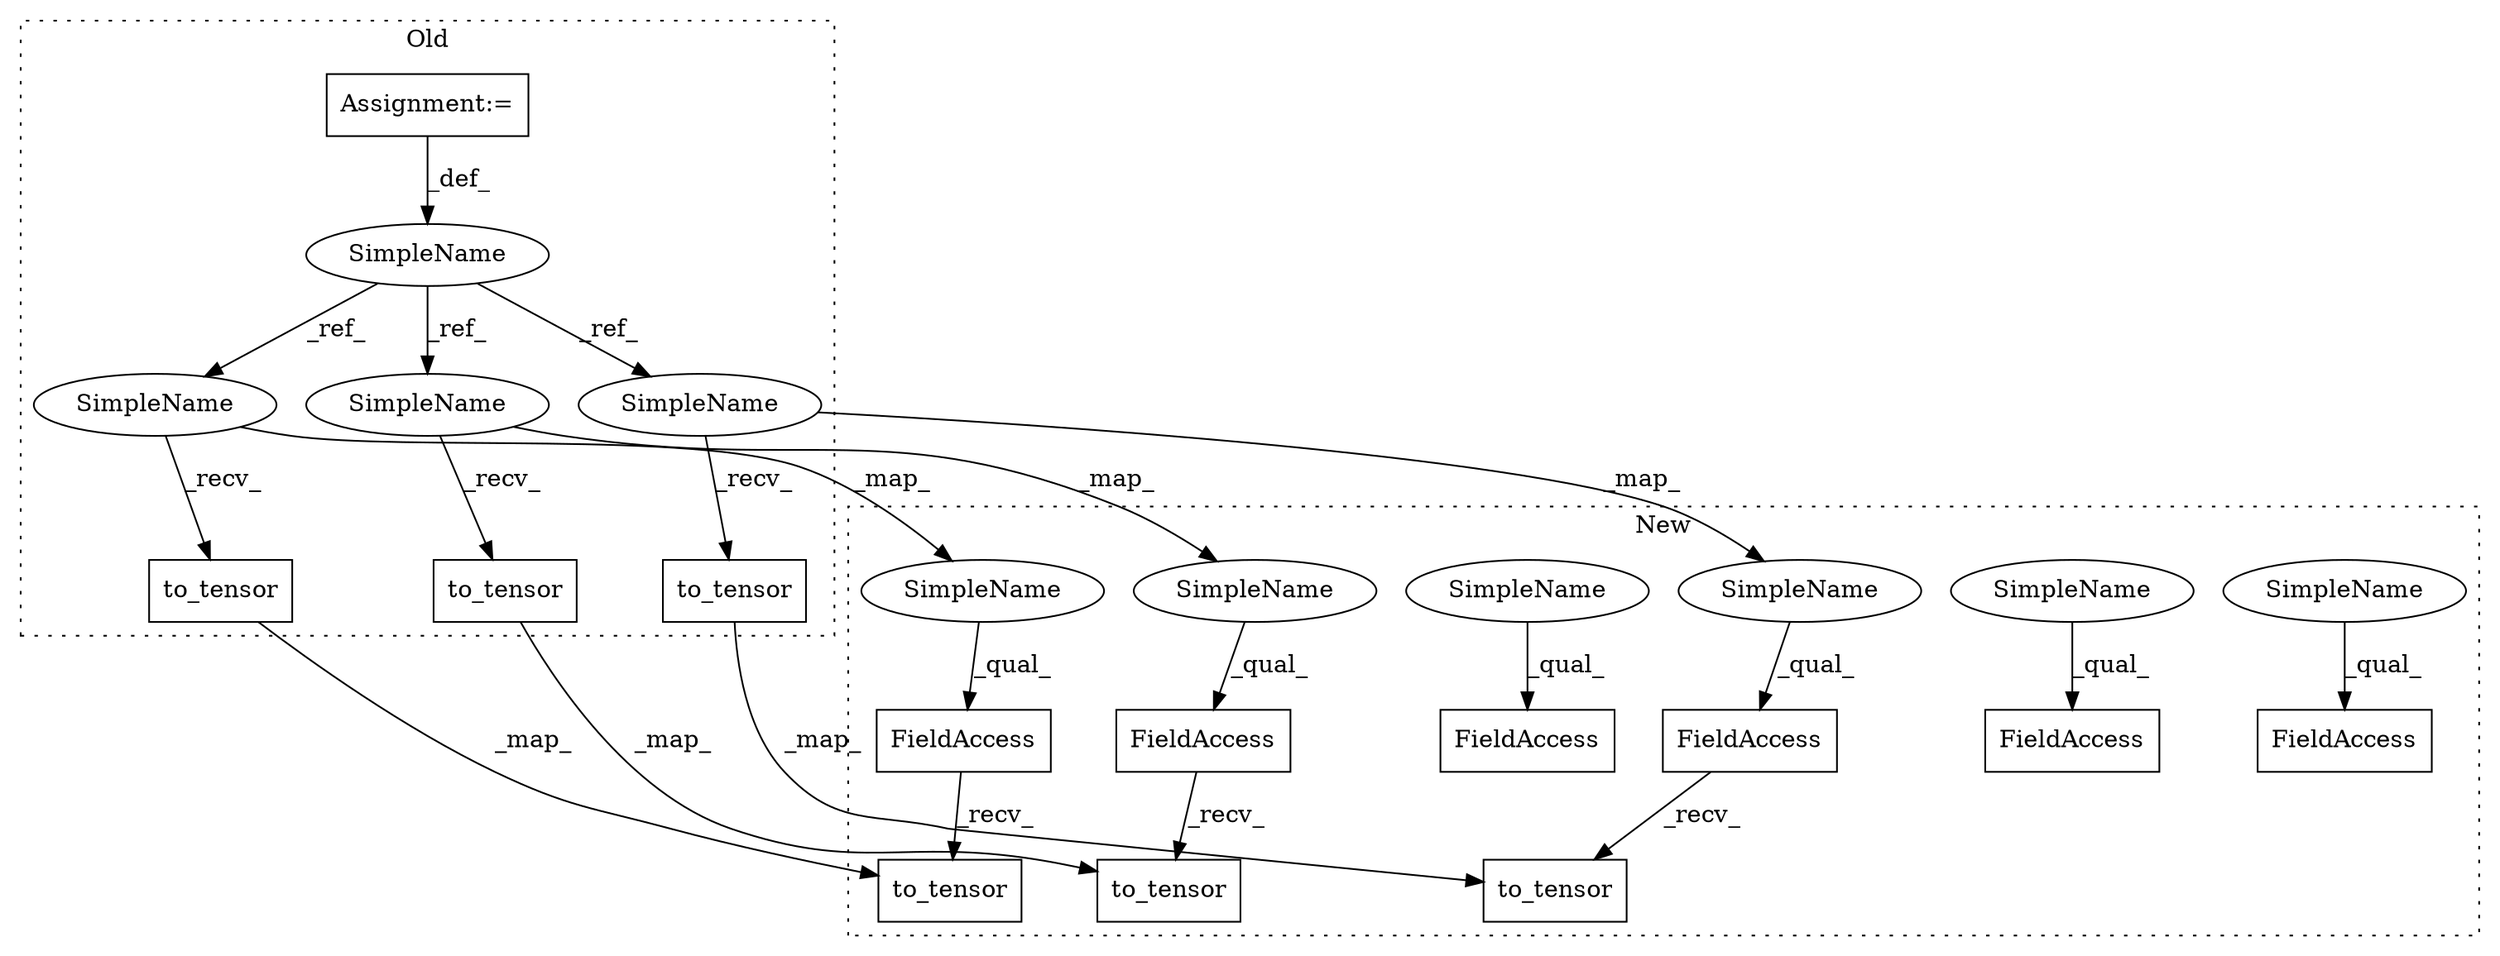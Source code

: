 digraph G {
subgraph cluster0 {
1 [label="to_tensor" a="32" s="13134,13147" l="10,1" shape="box"];
3 [label="Assignment:=" a="7" s="12811" l="4" shape="box"];
6 [label="SimpleName" a="42" s="12811" l="4" shape="ellipse"];
7 [label="to_tensor" a="32" s="13612,13625" l="10,1" shape="box"];
14 [label="to_tensor" a="32" s="13094,13107" l="10,1" shape="box"];
15 [label="SimpleName" a="42" s="13089" l="4" shape="ellipse"];
16 [label="SimpleName" a="42" s="13129" l="4" shape="ellipse"];
17 [label="SimpleName" a="42" s="13607" l="4" shape="ellipse"];
label = "Old";
style="dotted";
}
subgraph cluster1 {
2 [label="to_tensor" a="32" s="13140,13153" l="10,1" shape="box"];
4 [label="FieldAccess" a="22" s="13125" l="14" shape="box"];
5 [label="FieldAccess" a="22" s="13663" l="14" shape="box"];
8 [label="to_tensor" a="32" s="13678,13691" l="10,1" shape="box"];
9 [label="FieldAccess" a="22" s="13060" l="14" shape="box"];
10 [label="FieldAccess" a="22" s="13411" l="14" shape="box"];
11 [label="FieldAccess" a="22" s="13030" l="14" shape="box"];
12 [label="FieldAccess" a="22" s="13693" l="14" shape="box"];
13 [label="to_tensor" a="32" s="13075,13088" l="10,1" shape="box"];
18 [label="SimpleName" a="42" s="13411" l="4" shape="ellipse"];
19 [label="SimpleName" a="42" s="13030" l="4" shape="ellipse"];
20 [label="SimpleName" a="42" s="13663" l="4" shape="ellipse"];
21 [label="SimpleName" a="42" s="13693" l="4" shape="ellipse"];
22 [label="SimpleName" a="42" s="13060" l="4" shape="ellipse"];
23 [label="SimpleName" a="42" s="13125" l="4" shape="ellipse"];
label = "New";
style="dotted";
}
1 -> 2 [label="_map_"];
3 -> 6 [label="_def_"];
4 -> 2 [label="_recv_"];
5 -> 8 [label="_recv_"];
6 -> 17 [label="_ref_"];
6 -> 15 [label="_ref_"];
6 -> 16 [label="_ref_"];
7 -> 8 [label="_map_"];
9 -> 13 [label="_recv_"];
14 -> 13 [label="_map_"];
15 -> 22 [label="_map_"];
15 -> 14 [label="_recv_"];
16 -> 1 [label="_recv_"];
16 -> 23 [label="_map_"];
17 -> 7 [label="_recv_"];
17 -> 20 [label="_map_"];
18 -> 10 [label="_qual_"];
19 -> 11 [label="_qual_"];
20 -> 5 [label="_qual_"];
21 -> 12 [label="_qual_"];
22 -> 9 [label="_qual_"];
23 -> 4 [label="_qual_"];
}